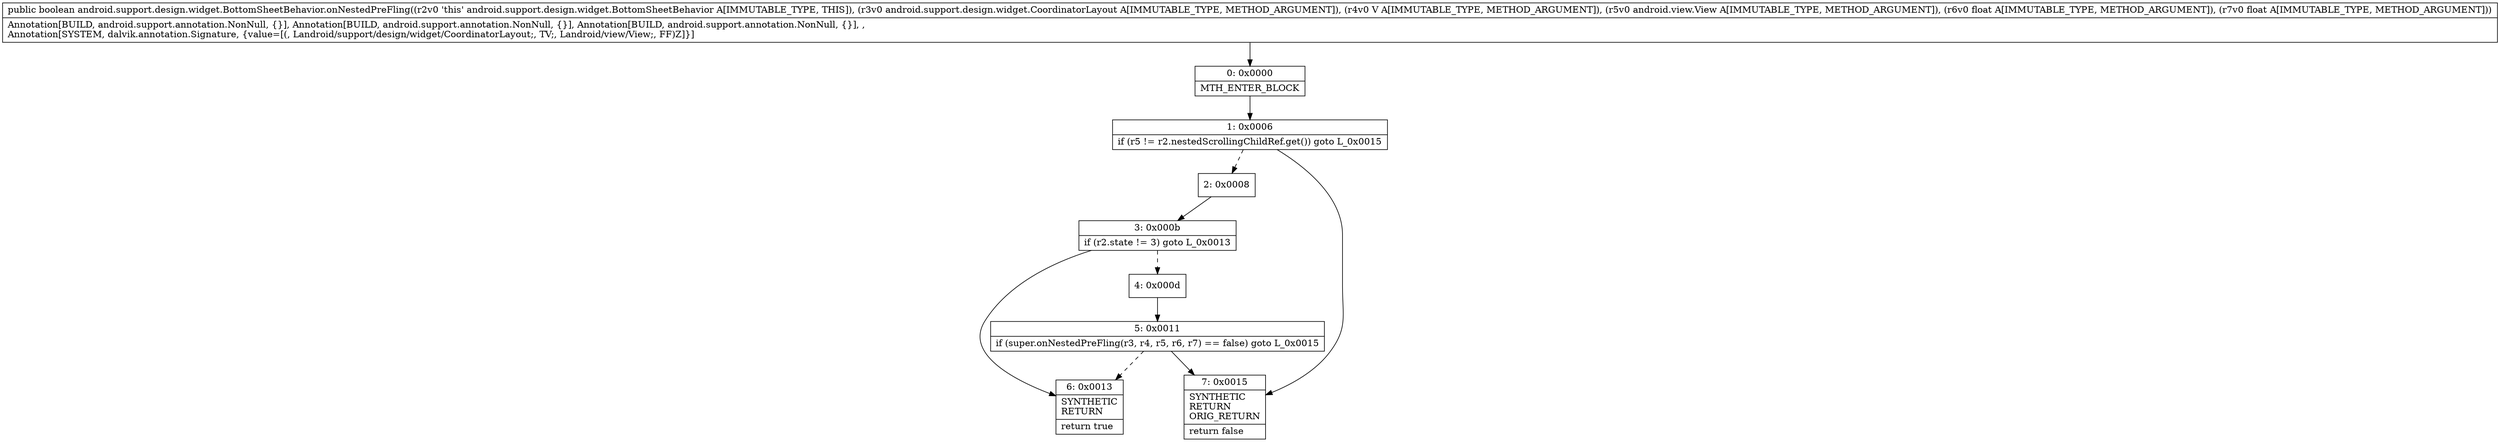 digraph "CFG forandroid.support.design.widget.BottomSheetBehavior.onNestedPreFling(Landroid\/support\/design\/widget\/CoordinatorLayout;Landroid\/view\/View;Landroid\/view\/View;FF)Z" {
Node_0 [shape=record,label="{0\:\ 0x0000|MTH_ENTER_BLOCK\l}"];
Node_1 [shape=record,label="{1\:\ 0x0006|if (r5 != r2.nestedScrollingChildRef.get()) goto L_0x0015\l}"];
Node_2 [shape=record,label="{2\:\ 0x0008}"];
Node_3 [shape=record,label="{3\:\ 0x000b|if (r2.state != 3) goto L_0x0013\l}"];
Node_4 [shape=record,label="{4\:\ 0x000d}"];
Node_5 [shape=record,label="{5\:\ 0x0011|if (super.onNestedPreFling(r3, r4, r5, r6, r7) == false) goto L_0x0015\l}"];
Node_6 [shape=record,label="{6\:\ 0x0013|SYNTHETIC\lRETURN\l|return true\l}"];
Node_7 [shape=record,label="{7\:\ 0x0015|SYNTHETIC\lRETURN\lORIG_RETURN\l|return false\l}"];
MethodNode[shape=record,label="{public boolean android.support.design.widget.BottomSheetBehavior.onNestedPreFling((r2v0 'this' android.support.design.widget.BottomSheetBehavior A[IMMUTABLE_TYPE, THIS]), (r3v0 android.support.design.widget.CoordinatorLayout A[IMMUTABLE_TYPE, METHOD_ARGUMENT]), (r4v0 V A[IMMUTABLE_TYPE, METHOD_ARGUMENT]), (r5v0 android.view.View A[IMMUTABLE_TYPE, METHOD_ARGUMENT]), (r6v0 float A[IMMUTABLE_TYPE, METHOD_ARGUMENT]), (r7v0 float A[IMMUTABLE_TYPE, METHOD_ARGUMENT]))  | Annotation[BUILD, android.support.annotation.NonNull, \{\}], Annotation[BUILD, android.support.annotation.NonNull, \{\}], Annotation[BUILD, android.support.annotation.NonNull, \{\}], , \lAnnotation[SYSTEM, dalvik.annotation.Signature, \{value=[(, Landroid\/support\/design\/widget\/CoordinatorLayout;, TV;, Landroid\/view\/View;, FF)Z]\}]\l}"];
MethodNode -> Node_0;
Node_0 -> Node_1;
Node_1 -> Node_2[style=dashed];
Node_1 -> Node_7;
Node_2 -> Node_3;
Node_3 -> Node_4[style=dashed];
Node_3 -> Node_6;
Node_4 -> Node_5;
Node_5 -> Node_6[style=dashed];
Node_5 -> Node_7;
}


